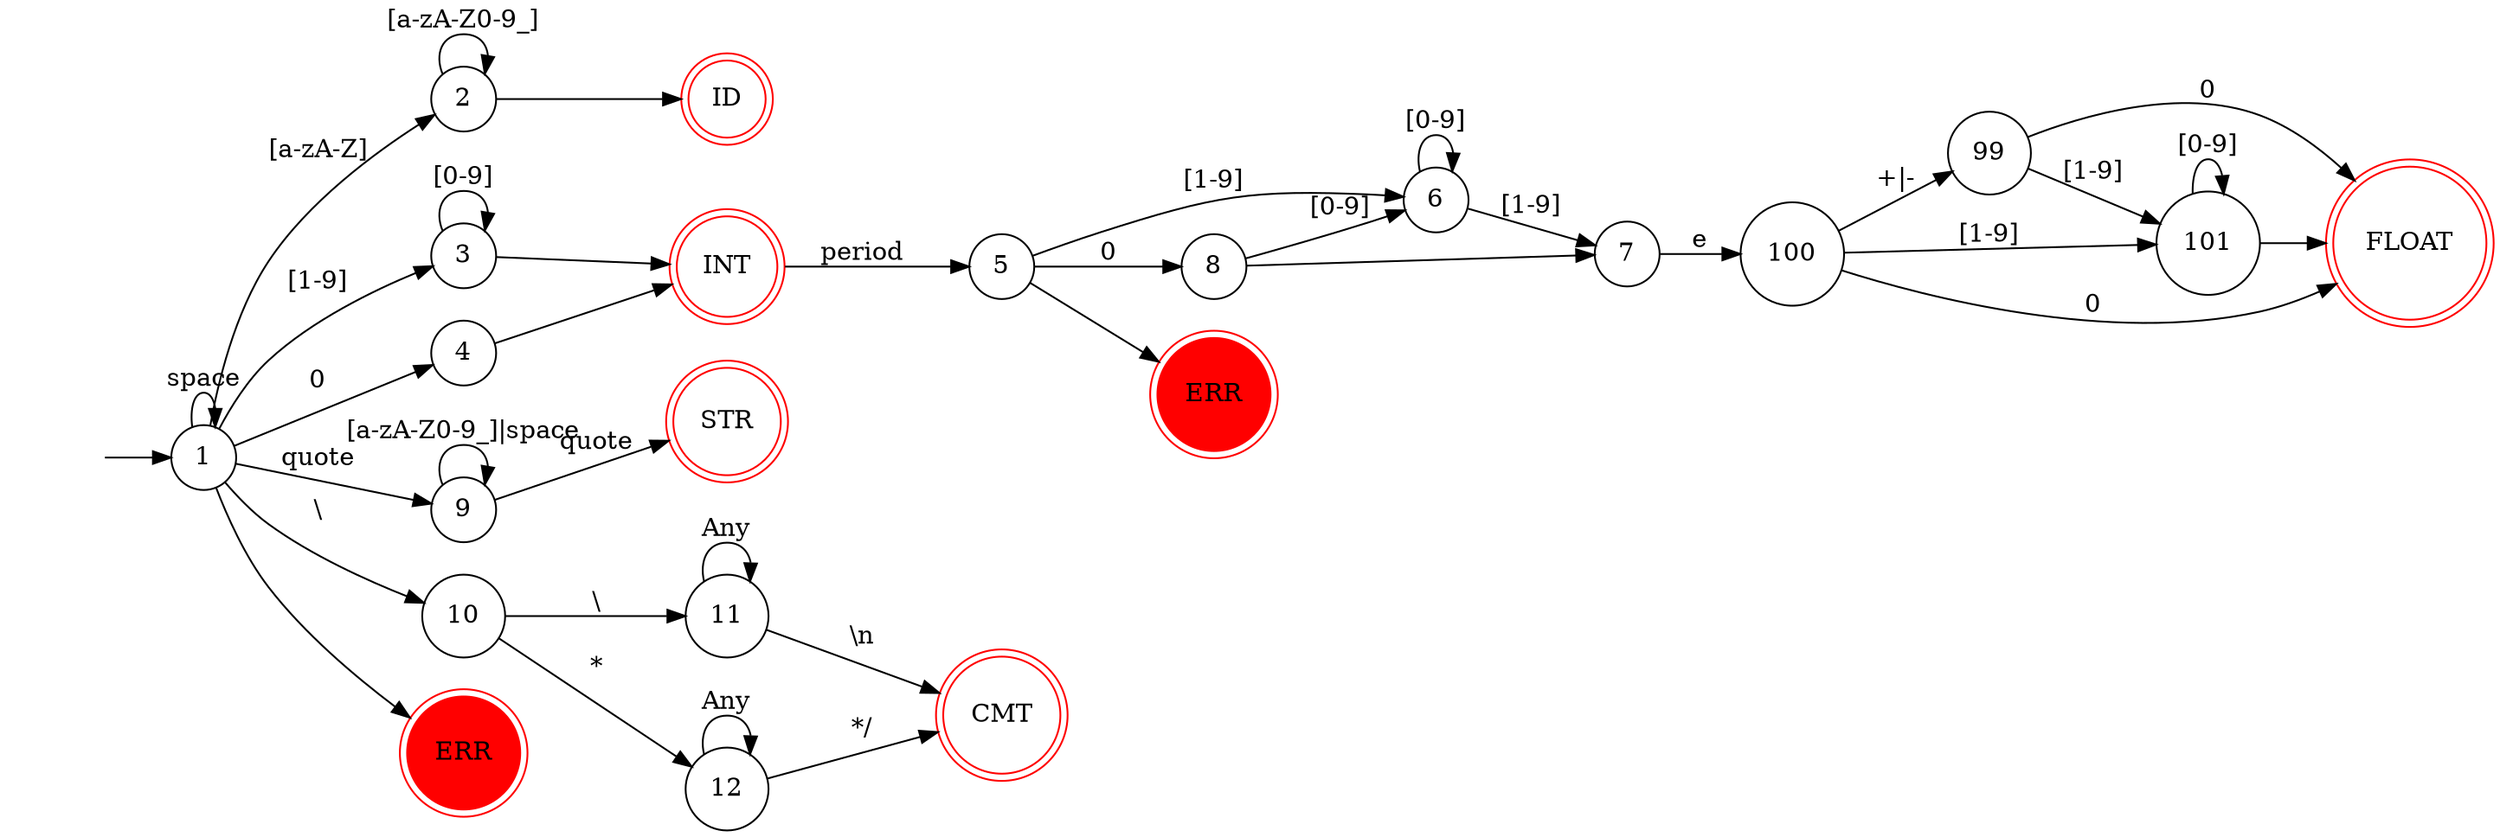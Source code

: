 digraph dfa {
  graph [rankdir="LR"]

  "" [shape=none]
  "1" [shape=circle]
  "2" [shape=circle]
  "3" [shape=circle]
  "4" [shape=circle]
  "5" [shape=circle]
  "6" [shape=circle]
  "7" [shape=circle]
  "8" [shape=circle]
  "9" [shape=circle]
  "10" [shape=circle]
  "11" [shape=circle]
  "12" [shape=circle]
  "99" [shape=circle]
  "100" [shape=circle]
  "101" [shape=circle]

  // final states
  "30" [shape=doublecircle, label="ID", color=red]
  "31" [shape=doublecircle, label="INT", color=red]
  "32" [shape=doublecircle, label="CMT", color=red]
  "34" [shape=doublecircle, label="FLOAT", color=red]
  "35" [shape=doublecircle, label="STR", color=red]

  // errors
  "40" [shape=doublecircle, label="ERR", color=red, style=filled]
  "43" [shape=doublecircle, label="ERR", color=red, style=filled]

  "" -> "1"
  "1" -> "1" [label="space"]
  "1" -> "40"

  // Id
  "1" -> "2" [label="[a-zA-Z]"]
  "2" -> "2" [label="[a-zA-Z0-9_]"]
  "2" -> "30"

  // integers
  "1" -> "3" [label="[1-9]"]
  "3" -> "3" [label="[0-9]"]
  "3" -> "31" 

  "1" -> "4" [label="0"]
  "4" -> "31" 

  // Floats
  "31" -> "5" [label="period"]
  "5" -> "6" [label="[1-9]"]
  "5" -> "43"
  "6" -> "6" [label="[0-9]"]
  "6" -> "7" [label="[1-9]"]
  "5" -> "8" [label="0"]
  "8" -> "6" [label="[0-9]"]
  "8" -> "7"

  "7" -> "100" [label="e"]
  "100" -> "101" [label="[1-9]"]
  "100" -> "34" [label="0"]

   "100" -> "99" [label="+|-"]
   "99" -> "34" [label="0"]
   "99" -> "101" [label="[1-9]"]
  
  "101" -> "101" [label="[0-9]"]
  "101" -> "34"

  // String literal
  "1" -> "9" [label="quote"]
  "9" -> "9" [label="[a-zA-Z0-9_]|space"]
  "9" -> "35" [label="quote"]

  "1" -> "10" [label="\\"]
  "10" -> "11" [label="\\"]
  "11" -> "11" [label="Any"]
  "11" -> "32" [label="\\n"]

  "10" -> "12" [label="*"]
  "12" -> "12" [label="Any"]
  "12" -> "32" [label="*/"]
}
